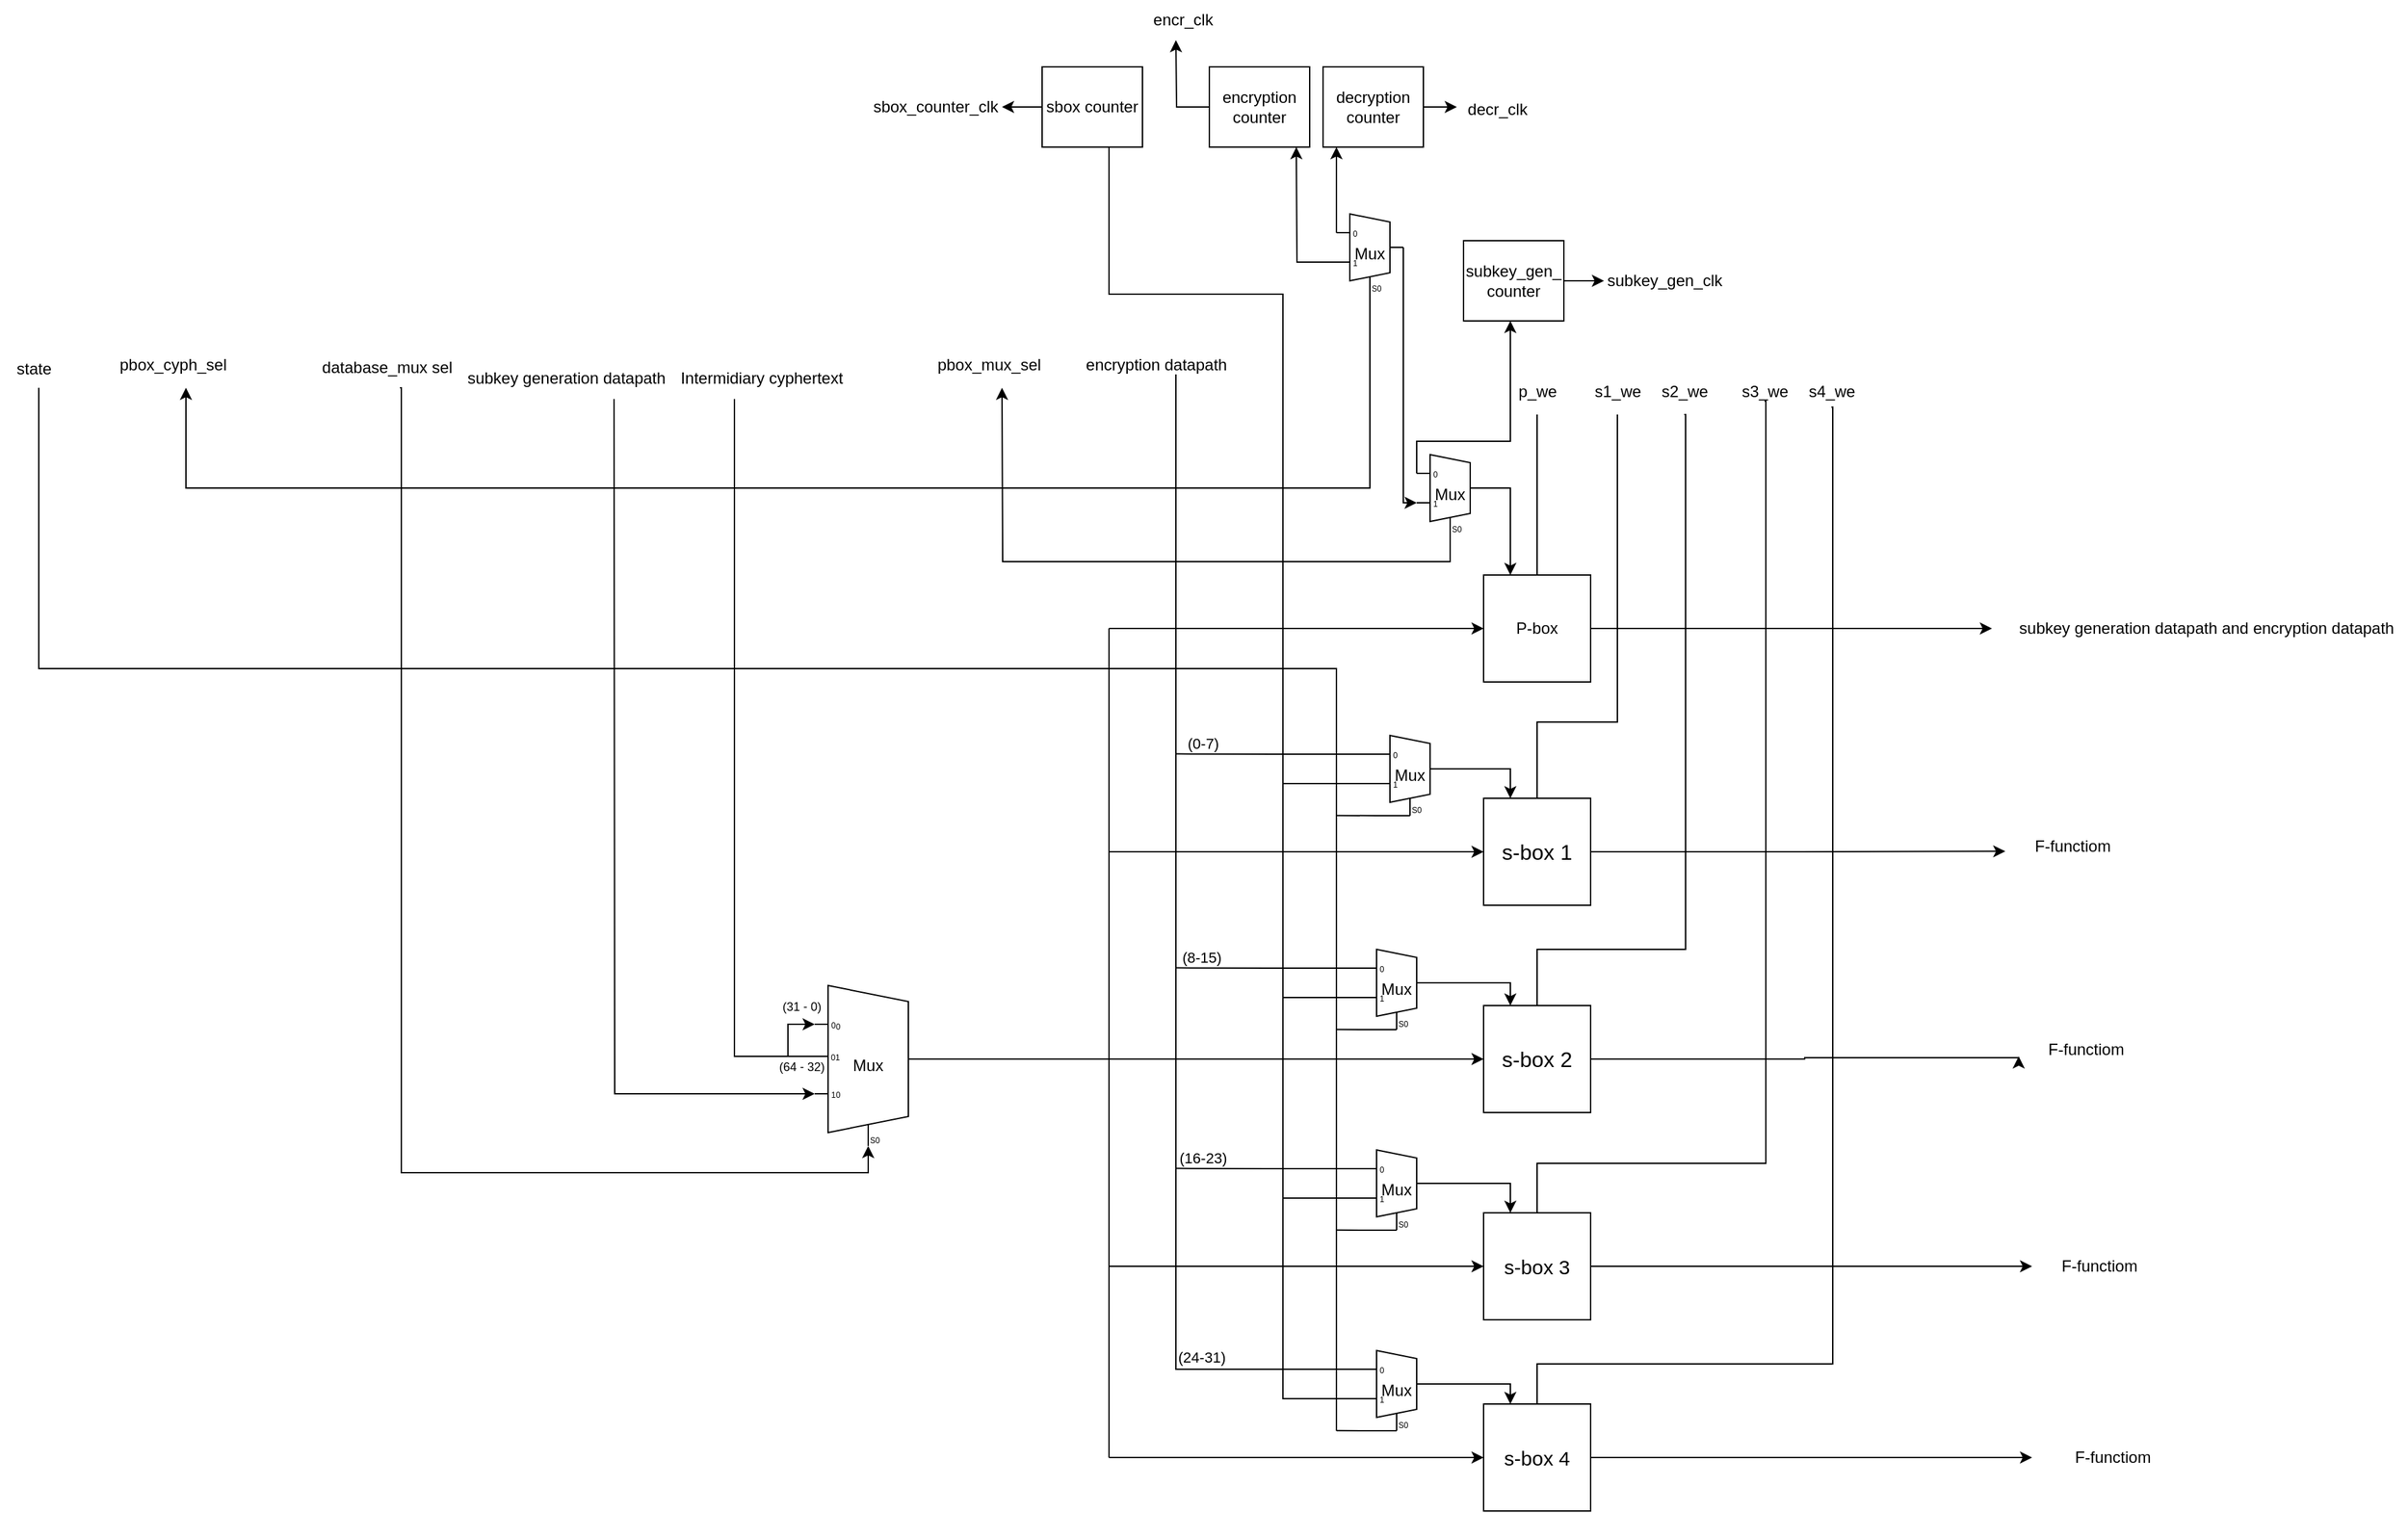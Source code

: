 <mxfile version="21.6.8" type="device">
  <diagram name="Page-1" id="6wiSK5ZA4dqUpYXch-_z">
    <mxGraphModel dx="1272" dy="1372" grid="1" gridSize="10" guides="1" tooltips="1" connect="1" arrows="1" fold="1" page="1" pageScale="1" pageWidth="850" pageHeight="1100" math="0" shadow="0">
      <root>
        <mxCell id="0" />
        <mxCell id="1" parent="0" />
        <mxCell id="baau8cpuIJthcXYl6_Ck-39" style="edgeStyle=orthogonalEdgeStyle;rounded=0;orthogonalLoop=1;jettySize=auto;html=1;exitX=0;exitY=0.5;exitDx=0;exitDy=0;endArrow=none;endFill=0;startArrow=classic;startFill=1;" parent="1" source="baau8cpuIJthcXYl6_Ck-1" edge="1">
          <mxGeometry relative="1" as="geometry">
            <mxPoint x="100" y="180" as="targetPoint" />
          </mxGeometry>
        </mxCell>
        <mxCell id="baau8cpuIJthcXYl6_Ck-49" style="edgeStyle=orthogonalEdgeStyle;rounded=0;orthogonalLoop=1;jettySize=auto;html=1;exitX=0.5;exitY=0;exitDx=0;exitDy=0;endArrow=none;endFill=0;" parent="1" source="baau8cpuIJthcXYl6_Ck-1" edge="1">
          <mxGeometry relative="1" as="geometry">
            <mxPoint x="420" y="20" as="targetPoint" />
          </mxGeometry>
        </mxCell>
        <mxCell id="baau8cpuIJthcXYl6_Ck-54" style="edgeStyle=orthogonalEdgeStyle;rounded=0;orthogonalLoop=1;jettySize=auto;html=1;exitX=1;exitY=0.5;exitDx=0;exitDy=0;" parent="1" source="baau8cpuIJthcXYl6_Ck-1" edge="1">
          <mxGeometry relative="1" as="geometry">
            <mxPoint x="760" y="180" as="targetPoint" />
          </mxGeometry>
        </mxCell>
        <mxCell id="baau8cpuIJthcXYl6_Ck-1" value="P-box" style="whiteSpace=wrap;html=1;aspect=fixed;" parent="1" vertex="1">
          <mxGeometry x="380" y="140" width="80" height="80" as="geometry" />
        </mxCell>
        <mxCell id="baau8cpuIJthcXYl6_Ck-38" style="edgeStyle=orthogonalEdgeStyle;rounded=0;orthogonalLoop=1;jettySize=auto;html=1;exitX=0;exitY=0.5;exitDx=0;exitDy=0;endArrow=none;endFill=0;startArrow=classic;startFill=1;" parent="1" source="baau8cpuIJthcXYl6_Ck-2" edge="1">
          <mxGeometry relative="1" as="geometry">
            <mxPoint x="100" y="347" as="targetPoint" />
          </mxGeometry>
        </mxCell>
        <mxCell id="baau8cpuIJthcXYl6_Ck-50" style="edgeStyle=orthogonalEdgeStyle;rounded=0;orthogonalLoop=1;jettySize=auto;html=1;exitX=0.5;exitY=0;exitDx=0;exitDy=0;endArrow=none;endFill=0;" parent="1" source="baau8cpuIJthcXYl6_Ck-2" edge="1">
          <mxGeometry relative="1" as="geometry">
            <mxPoint x="480" y="20" as="targetPoint" />
            <Array as="points">
              <mxPoint x="420" y="250" />
              <mxPoint x="480" y="250" />
            </Array>
          </mxGeometry>
        </mxCell>
        <mxCell id="baau8cpuIJthcXYl6_Ck-55" style="edgeStyle=orthogonalEdgeStyle;rounded=0;orthogonalLoop=1;jettySize=auto;html=1;exitX=1;exitY=0.5;exitDx=0;exitDy=0;" parent="1" source="baau8cpuIJthcXYl6_Ck-2" edge="1">
          <mxGeometry relative="1" as="geometry">
            <mxPoint x="770" y="346.667" as="targetPoint" />
          </mxGeometry>
        </mxCell>
        <mxCell id="baau8cpuIJthcXYl6_Ck-2" value="&lt;font style=&quot;font-size: 16px;&quot;&gt;s-box 1&lt;/font&gt;" style="whiteSpace=wrap;html=1;aspect=fixed;" parent="1" vertex="1">
          <mxGeometry x="380" y="307" width="80" height="80" as="geometry" />
        </mxCell>
        <mxCell id="baau8cpuIJthcXYl6_Ck-37" style="edgeStyle=orthogonalEdgeStyle;rounded=0;orthogonalLoop=1;jettySize=auto;html=1;exitX=0;exitY=0.5;exitDx=0;exitDy=0;endArrow=none;endFill=0;startArrow=classic;startFill=1;" parent="1" source="baau8cpuIJthcXYl6_Ck-3" edge="1">
          <mxGeometry relative="1" as="geometry">
            <mxPoint x="100" y="502" as="targetPoint" />
          </mxGeometry>
        </mxCell>
        <mxCell id="baau8cpuIJthcXYl6_Ck-51" style="edgeStyle=orthogonalEdgeStyle;rounded=0;orthogonalLoop=1;jettySize=auto;html=1;exitX=0.5;exitY=0;exitDx=0;exitDy=0;endArrow=none;endFill=0;" parent="1" source="baau8cpuIJthcXYl6_Ck-3" edge="1">
          <mxGeometry relative="1" as="geometry">
            <mxPoint x="530" y="20" as="targetPoint" />
            <Array as="points">
              <mxPoint x="420" y="420" />
              <mxPoint x="531" y="420" />
              <mxPoint x="531" y="20" />
            </Array>
          </mxGeometry>
        </mxCell>
        <mxCell id="baau8cpuIJthcXYl6_Ck-56" style="edgeStyle=orthogonalEdgeStyle;rounded=0;orthogonalLoop=1;jettySize=auto;html=1;exitX=1;exitY=0.5;exitDx=0;exitDy=0;" parent="1" source="baau8cpuIJthcXYl6_Ck-3" edge="1">
          <mxGeometry relative="1" as="geometry">
            <mxPoint x="780" y="500" as="targetPoint" />
            <Array as="points">
              <mxPoint x="620" y="502" />
              <mxPoint x="620" y="501" />
            </Array>
          </mxGeometry>
        </mxCell>
        <mxCell id="baau8cpuIJthcXYl6_Ck-3" value="&lt;font style=&quot;font-size: 16px;&quot;&gt;s-box 2&lt;/font&gt;" style="whiteSpace=wrap;html=1;aspect=fixed;" parent="1" vertex="1">
          <mxGeometry x="380" y="462" width="80" height="80" as="geometry" />
        </mxCell>
        <mxCell id="baau8cpuIJthcXYl6_Ck-36" style="edgeStyle=orthogonalEdgeStyle;rounded=0;orthogonalLoop=1;jettySize=auto;html=1;exitX=0;exitY=0.5;exitDx=0;exitDy=0;endArrow=none;endFill=0;startArrow=classic;startFill=1;" parent="1" source="baau8cpuIJthcXYl6_Ck-4" edge="1">
          <mxGeometry relative="1" as="geometry">
            <mxPoint x="100" y="657" as="targetPoint" />
          </mxGeometry>
        </mxCell>
        <mxCell id="baau8cpuIJthcXYl6_Ck-52" style="edgeStyle=orthogonalEdgeStyle;rounded=0;orthogonalLoop=1;jettySize=auto;html=1;exitX=0.5;exitY=0;exitDx=0;exitDy=0;endArrow=none;endFill=0;" parent="1" source="baau8cpuIJthcXYl6_Ck-4" edge="1">
          <mxGeometry relative="1" as="geometry">
            <mxPoint x="590" y="10" as="targetPoint" />
            <Array as="points">
              <mxPoint x="420" y="580" />
              <mxPoint x="591" y="580" />
              <mxPoint x="591" y="10" />
            </Array>
          </mxGeometry>
        </mxCell>
        <mxCell id="baau8cpuIJthcXYl6_Ck-79" style="edgeStyle=orthogonalEdgeStyle;rounded=0;orthogonalLoop=1;jettySize=auto;html=1;exitX=1;exitY=0.5;exitDx=0;exitDy=0;" parent="1" source="baau8cpuIJthcXYl6_Ck-4" edge="1">
          <mxGeometry relative="1" as="geometry">
            <mxPoint x="790" y="657" as="targetPoint" />
          </mxGeometry>
        </mxCell>
        <mxCell id="baau8cpuIJthcXYl6_Ck-4" value="&lt;font style=&quot;font-size: 15px;&quot;&gt;s-box 3&lt;/font&gt;" style="whiteSpace=wrap;html=1;aspect=fixed;" parent="1" vertex="1">
          <mxGeometry x="380" y="617" width="80" height="80" as="geometry" />
        </mxCell>
        <mxCell id="baau8cpuIJthcXYl6_Ck-34" style="edgeStyle=orthogonalEdgeStyle;rounded=0;orthogonalLoop=1;jettySize=auto;html=1;exitX=0;exitY=0.5;exitDx=0;exitDy=0;endArrow=none;endFill=0;startArrow=classic;startFill=1;" parent="1" source="baau8cpuIJthcXYl6_Ck-5" edge="1">
          <mxGeometry relative="1" as="geometry">
            <mxPoint x="100" y="800" as="targetPoint" />
          </mxGeometry>
        </mxCell>
        <mxCell id="baau8cpuIJthcXYl6_Ck-53" style="edgeStyle=orthogonalEdgeStyle;rounded=0;orthogonalLoop=1;jettySize=auto;html=1;exitX=0.5;exitY=0;exitDx=0;exitDy=0;endArrow=none;endFill=0;" parent="1" source="baau8cpuIJthcXYl6_Ck-5" edge="1">
          <mxGeometry relative="1" as="geometry">
            <mxPoint x="640" y="14.444" as="targetPoint" />
            <Array as="points">
              <mxPoint x="420" y="730" />
              <mxPoint x="641" y="730" />
              <mxPoint x="641" y="14" />
            </Array>
          </mxGeometry>
        </mxCell>
        <mxCell id="baau8cpuIJthcXYl6_Ck-57" style="edgeStyle=orthogonalEdgeStyle;rounded=0;orthogonalLoop=1;jettySize=auto;html=1;exitX=1;exitY=0.5;exitDx=0;exitDy=0;" parent="1" source="baau8cpuIJthcXYl6_Ck-5" edge="1">
          <mxGeometry relative="1" as="geometry">
            <mxPoint x="790" y="800" as="targetPoint" />
          </mxGeometry>
        </mxCell>
        <mxCell id="baau8cpuIJthcXYl6_Ck-5" value="&lt;font style=&quot;font-size: 15px;&quot;&gt;s-box 4&lt;/font&gt;" style="whiteSpace=wrap;html=1;aspect=fixed;" parent="1" vertex="1">
          <mxGeometry x="380" y="760" width="80" height="80" as="geometry" />
        </mxCell>
        <mxCell id="baau8cpuIJthcXYl6_Ck-14" style="edgeStyle=orthogonalEdgeStyle;rounded=0;orthogonalLoop=1;jettySize=auto;html=1;exitX=1;exitY=0.5;exitDx=0;exitDy=-5;exitPerimeter=0;entryX=0.25;entryY=0;entryDx=0;entryDy=0;" parent="1" source="baau8cpuIJthcXYl6_Ck-6" target="baau8cpuIJthcXYl6_Ck-1" edge="1">
          <mxGeometry relative="1" as="geometry" />
        </mxCell>
        <mxCell id="hv5oi-t45Mc1LP-FXXAh-1" style="edgeStyle=orthogonalEdgeStyle;rounded=0;orthogonalLoop=1;jettySize=auto;html=1;exitX=0;exitY=0.183;exitDx=0;exitDy=3;exitPerimeter=0;" parent="1" source="baau8cpuIJthcXYl6_Ck-6" edge="1">
          <mxGeometry relative="1" as="geometry">
            <mxPoint x="400" y="-50" as="targetPoint" />
            <Array as="points">
              <mxPoint x="330" y="40" />
              <mxPoint x="400" y="40" />
            </Array>
          </mxGeometry>
        </mxCell>
        <mxCell id="hv5oi-t45Mc1LP-FXXAh-2" style="edgeStyle=orthogonalEdgeStyle;rounded=0;orthogonalLoop=1;jettySize=auto;html=1;exitX=0;exitY=0.55;exitDx=0;exitDy=3;exitPerimeter=0;entryX=1;entryY=0.5;entryDx=0;entryDy=-5;entryPerimeter=0;startArrow=classic;startFill=1;endArrow=none;endFill=0;" parent="1" source="baau8cpuIJthcXYl6_Ck-6" target="hv5oi-t45Mc1LP-FXXAh-6" edge="1">
          <mxGeometry relative="1" as="geometry">
            <mxPoint x="320" y="-60" as="targetPoint" />
            <Array as="points">
              <mxPoint x="320" y="86" />
            </Array>
          </mxGeometry>
        </mxCell>
        <mxCell id="hv5oi-t45Mc1LP-FXXAh-3" style="edgeStyle=orthogonalEdgeStyle;rounded=0;orthogonalLoop=1;jettySize=auto;html=1;exitX=0.3;exitY=1;exitDx=10;exitDy=0;exitPerimeter=0;" parent="1" source="baau8cpuIJthcXYl6_Ck-6" edge="1">
          <mxGeometry relative="1" as="geometry">
            <mxPoint x="20" as="targetPoint" />
          </mxGeometry>
        </mxCell>
        <mxCell id="baau8cpuIJthcXYl6_Ck-6" value="Mux" style="shadow=0;dashed=0;align=center;html=1;strokeWidth=1;shape=mxgraph.electrical.abstract.mux2;whiteSpace=wrap;" parent="1" vertex="1">
          <mxGeometry x="330" y="50" width="50" height="60" as="geometry" />
        </mxCell>
        <mxCell id="baau8cpuIJthcXYl6_Ck-12" style="edgeStyle=orthogonalEdgeStyle;rounded=0;orthogonalLoop=1;jettySize=auto;html=1;exitX=1;exitY=0.5;exitDx=0;exitDy=-5;exitPerimeter=0;entryX=0.25;entryY=0;entryDx=0;entryDy=0;" parent="1" source="baau8cpuIJthcXYl6_Ck-7" target="baau8cpuIJthcXYl6_Ck-3" edge="1">
          <mxGeometry relative="1" as="geometry">
            <Array as="points">
              <mxPoint x="400" y="445" />
            </Array>
          </mxGeometry>
        </mxCell>
        <mxCell id="baau8cpuIJthcXYl6_Ck-19" style="edgeStyle=orthogonalEdgeStyle;rounded=0;orthogonalLoop=1;jettySize=auto;html=1;exitX=0;exitY=0.55;exitDx=0;exitDy=3;exitPerimeter=0;endArrow=none;endFill=0;" parent="1" source="baau8cpuIJthcXYl6_Ck-7" edge="1">
          <mxGeometry relative="1" as="geometry">
            <mxPoint x="230" y="456" as="targetPoint" />
          </mxGeometry>
        </mxCell>
        <mxCell id="baau8cpuIJthcXYl6_Ck-25" style="edgeStyle=orthogonalEdgeStyle;rounded=0;orthogonalLoop=1;jettySize=auto;html=1;exitX=0;exitY=0.183;exitDx=0;exitDy=3;exitPerimeter=0;endArrow=none;endFill=0;" parent="1" source="baau8cpuIJthcXYl6_Ck-7" edge="1">
          <mxGeometry relative="1" as="geometry">
            <mxPoint x="150" y="433.81" as="targetPoint" />
          </mxGeometry>
        </mxCell>
        <mxCell id="baau8cpuIJthcXYl6_Ck-30" value="(8-15)" style="edgeLabel;html=1;align=center;verticalAlign=middle;resizable=0;points=[];" parent="baau8cpuIJthcXYl6_Ck-25" vertex="1" connectable="0">
          <mxGeometry x="0.747" y="1" relative="1" as="geometry">
            <mxPoint x="1" y="-9" as="offset" />
          </mxGeometry>
        </mxCell>
        <mxCell id="baau8cpuIJthcXYl6_Ck-61" style="edgeStyle=orthogonalEdgeStyle;rounded=0;orthogonalLoop=1;jettySize=auto;html=1;exitX=0.3;exitY=1;exitDx=10;exitDy=0;exitPerimeter=0;endArrow=none;endFill=0;" parent="1" source="baau8cpuIJthcXYl6_Ck-7" edge="1">
          <mxGeometry relative="1" as="geometry">
            <mxPoint x="270" y="479.846" as="targetPoint" />
            <Array as="points">
              <mxPoint x="290" y="480" />
              <mxPoint x="290" y="480" />
            </Array>
          </mxGeometry>
        </mxCell>
        <mxCell id="baau8cpuIJthcXYl6_Ck-7" value="Mux" style="shadow=0;dashed=0;align=center;html=1;strokeWidth=1;shape=mxgraph.electrical.abstract.mux2;whiteSpace=wrap;" parent="1" vertex="1">
          <mxGeometry x="290" y="420" width="50" height="60" as="geometry" />
        </mxCell>
        <mxCell id="baau8cpuIJthcXYl6_Ck-11" style="edgeStyle=orthogonalEdgeStyle;rounded=0;orthogonalLoop=1;jettySize=auto;html=1;exitX=1;exitY=0.5;exitDx=0;exitDy=-5;exitPerimeter=0;entryX=0.25;entryY=0;entryDx=0;entryDy=0;" parent="1" source="baau8cpuIJthcXYl6_Ck-8" target="baau8cpuIJthcXYl6_Ck-4" edge="1">
          <mxGeometry relative="1" as="geometry" />
        </mxCell>
        <mxCell id="baau8cpuIJthcXYl6_Ck-18" style="edgeStyle=orthogonalEdgeStyle;rounded=0;orthogonalLoop=1;jettySize=auto;html=1;exitX=0;exitY=0.55;exitDx=0;exitDy=3;exitPerimeter=0;endArrow=none;endFill=0;" parent="1" source="baau8cpuIJthcXYl6_Ck-8" edge="1">
          <mxGeometry relative="1" as="geometry">
            <mxPoint x="230" y="606" as="targetPoint" />
          </mxGeometry>
        </mxCell>
        <mxCell id="baau8cpuIJthcXYl6_Ck-24" style="edgeStyle=orthogonalEdgeStyle;rounded=0;orthogonalLoop=1;jettySize=auto;html=1;exitX=0;exitY=0.183;exitDx=0;exitDy=3;exitPerimeter=0;endArrow=none;endFill=0;" parent="1" source="baau8cpuIJthcXYl6_Ck-8" edge="1">
          <mxGeometry relative="1" as="geometry">
            <mxPoint x="150" y="583.81" as="targetPoint" />
          </mxGeometry>
        </mxCell>
        <mxCell id="baau8cpuIJthcXYl6_Ck-31" value="(16-23)" style="edgeLabel;html=1;align=center;verticalAlign=middle;resizable=0;points=[];" parent="baau8cpuIJthcXYl6_Ck-24" vertex="1" connectable="0">
          <mxGeometry x="0.734" y="-1" relative="1" as="geometry">
            <mxPoint x="1" y="-7" as="offset" />
          </mxGeometry>
        </mxCell>
        <mxCell id="baau8cpuIJthcXYl6_Ck-62" style="edgeStyle=orthogonalEdgeStyle;rounded=0;orthogonalLoop=1;jettySize=auto;html=1;exitX=0.3;exitY=1;exitDx=10;exitDy=0;exitPerimeter=0;endArrow=none;endFill=0;" parent="1" source="baau8cpuIJthcXYl6_Ck-8" edge="1">
          <mxGeometry relative="1" as="geometry">
            <mxPoint x="270" y="629.846" as="targetPoint" />
            <Array as="points">
              <mxPoint x="290" y="630" />
              <mxPoint x="290" y="630" />
            </Array>
          </mxGeometry>
        </mxCell>
        <mxCell id="baau8cpuIJthcXYl6_Ck-8" value="Mux" style="shadow=0;dashed=0;align=center;html=1;strokeWidth=1;shape=mxgraph.electrical.abstract.mux2;whiteSpace=wrap;" parent="1" vertex="1">
          <mxGeometry x="290" y="570" width="50" height="60" as="geometry" />
        </mxCell>
        <mxCell id="baau8cpuIJthcXYl6_Ck-15" style="edgeStyle=orthogonalEdgeStyle;rounded=0;orthogonalLoop=1;jettySize=auto;html=1;exitX=1;exitY=0.5;exitDx=0;exitDy=-5;exitPerimeter=0;entryX=0.25;entryY=0;entryDx=0;entryDy=0;" parent="1" source="baau8cpuIJthcXYl6_Ck-9" target="baau8cpuIJthcXYl6_Ck-5" edge="1">
          <mxGeometry relative="1" as="geometry">
            <Array as="points">
              <mxPoint x="400" y="745" />
            </Array>
          </mxGeometry>
        </mxCell>
        <mxCell id="baau8cpuIJthcXYl6_Ck-17" style="edgeStyle=orthogonalEdgeStyle;rounded=0;orthogonalLoop=1;jettySize=auto;html=1;exitX=0;exitY=0.55;exitDx=0;exitDy=3;exitPerimeter=0;endArrow=none;endFill=0;" parent="1" source="baau8cpuIJthcXYl6_Ck-9" edge="1">
          <mxGeometry relative="1" as="geometry">
            <mxPoint x="230" y="750" as="targetPoint" />
            <Array as="points">
              <mxPoint x="230" y="756" />
            </Array>
          </mxGeometry>
        </mxCell>
        <mxCell id="baau8cpuIJthcXYl6_Ck-23" style="edgeStyle=orthogonalEdgeStyle;rounded=0;orthogonalLoop=1;jettySize=auto;html=1;exitX=0;exitY=0.183;exitDx=0;exitDy=3;exitPerimeter=0;endArrow=none;endFill=0;" parent="1" source="baau8cpuIJthcXYl6_Ck-9" edge="1">
          <mxGeometry relative="1" as="geometry">
            <mxPoint x="150" y="730" as="targetPoint" />
            <Array as="points">
              <mxPoint x="150" y="734" />
            </Array>
          </mxGeometry>
        </mxCell>
        <mxCell id="baau8cpuIJthcXYl6_Ck-32" value="(24-31)" style="edgeLabel;html=1;align=center;verticalAlign=middle;resizable=0;points=[];" parent="baau8cpuIJthcXYl6_Ck-23" vertex="1" connectable="0">
          <mxGeometry x="0.678" y="-1" relative="1" as="geometry">
            <mxPoint y="-8" as="offset" />
          </mxGeometry>
        </mxCell>
        <mxCell id="baau8cpuIJthcXYl6_Ck-63" style="edgeStyle=orthogonalEdgeStyle;rounded=0;orthogonalLoop=1;jettySize=auto;html=1;exitX=0.3;exitY=1;exitDx=10;exitDy=0;exitPerimeter=0;endArrow=none;endFill=0;" parent="1" source="baau8cpuIJthcXYl6_Ck-9" edge="1">
          <mxGeometry relative="1" as="geometry">
            <mxPoint x="270" y="779.846" as="targetPoint" />
            <Array as="points">
              <mxPoint x="290" y="780" />
              <mxPoint x="290" y="780" />
            </Array>
          </mxGeometry>
        </mxCell>
        <mxCell id="baau8cpuIJthcXYl6_Ck-9" value="Mux" style="shadow=0;dashed=0;align=center;html=1;strokeWidth=1;shape=mxgraph.electrical.abstract.mux2;whiteSpace=wrap;" parent="1" vertex="1">
          <mxGeometry x="290" y="720" width="50" height="60" as="geometry" />
        </mxCell>
        <mxCell id="baau8cpuIJthcXYl6_Ck-13" style="edgeStyle=orthogonalEdgeStyle;rounded=0;orthogonalLoop=1;jettySize=auto;html=1;exitX=1;exitY=0.5;exitDx=0;exitDy=-5;exitPerimeter=0;entryX=0.25;entryY=0;entryDx=0;entryDy=0;" parent="1" source="baau8cpuIJthcXYl6_Ck-10" target="baau8cpuIJthcXYl6_Ck-2" edge="1">
          <mxGeometry relative="1" as="geometry" />
        </mxCell>
        <mxCell id="baau8cpuIJthcXYl6_Ck-20" style="edgeStyle=orthogonalEdgeStyle;rounded=0;orthogonalLoop=1;jettySize=auto;html=1;exitX=0;exitY=0.55;exitDx=0;exitDy=3;exitPerimeter=0;endArrow=none;endFill=0;" parent="1" source="baau8cpuIJthcXYl6_Ck-10" edge="1">
          <mxGeometry relative="1" as="geometry">
            <mxPoint x="230" y="296" as="targetPoint" />
          </mxGeometry>
        </mxCell>
        <mxCell id="baau8cpuIJthcXYl6_Ck-26" style="edgeStyle=orthogonalEdgeStyle;rounded=0;orthogonalLoop=1;jettySize=auto;html=1;exitX=0;exitY=0.183;exitDx=0;exitDy=3;exitPerimeter=0;endArrow=none;endFill=0;" parent="1" source="baau8cpuIJthcXYl6_Ck-10" edge="1">
          <mxGeometry relative="1" as="geometry">
            <mxPoint x="150" y="273.81" as="targetPoint" />
          </mxGeometry>
        </mxCell>
        <mxCell id="baau8cpuIJthcXYl6_Ck-29" value="(0-7)" style="edgeLabel;html=1;align=center;verticalAlign=middle;resizable=0;points=[];" parent="baau8cpuIJthcXYl6_Ck-26" vertex="1" connectable="0">
          <mxGeometry x="0.758" y="-3" relative="1" as="geometry">
            <mxPoint x="1" y="-5" as="offset" />
          </mxGeometry>
        </mxCell>
        <mxCell id="baau8cpuIJthcXYl6_Ck-60" style="edgeStyle=orthogonalEdgeStyle;rounded=0;orthogonalLoop=1;jettySize=auto;html=1;exitX=0.3;exitY=1;exitDx=10;exitDy=0;exitPerimeter=0;endArrow=none;endFill=0;" parent="1" source="baau8cpuIJthcXYl6_Ck-10" edge="1">
          <mxGeometry relative="1" as="geometry">
            <mxPoint x="270" y="319.846" as="targetPoint" />
            <Array as="points">
              <mxPoint x="300" y="320" />
              <mxPoint x="300" y="320" />
            </Array>
          </mxGeometry>
        </mxCell>
        <mxCell id="baau8cpuIJthcXYl6_Ck-10" value="Mux" style="shadow=0;dashed=0;align=center;html=1;strokeWidth=1;shape=mxgraph.electrical.abstract.mux2;whiteSpace=wrap;" parent="1" vertex="1">
          <mxGeometry x="300" y="260" width="50" height="60" as="geometry" />
        </mxCell>
        <mxCell id="baau8cpuIJthcXYl6_Ck-16" value="" style="endArrow=none;html=1;rounded=0;" parent="1" edge="1">
          <mxGeometry width="50" height="50" relative="1" as="geometry">
            <mxPoint x="230" y="750" as="sourcePoint" />
            <mxPoint x="100" y="-180" as="targetPoint" />
            <Array as="points">
              <mxPoint x="230" y="-70" />
              <mxPoint x="100" y="-70" />
            </Array>
          </mxGeometry>
        </mxCell>
        <mxCell id="baau8cpuIJthcXYl6_Ck-22" value="" style="endArrow=none;html=1;rounded=0;" parent="1" edge="1">
          <mxGeometry width="50" height="50" relative="1" as="geometry">
            <mxPoint x="150" y="730" as="sourcePoint" />
            <mxPoint x="150" y="-10" as="targetPoint" />
          </mxGeometry>
        </mxCell>
        <mxCell id="baau8cpuIJthcXYl6_Ck-33" value="" style="endArrow=none;html=1;rounded=0;" parent="1" edge="1">
          <mxGeometry width="50" height="50" relative="1" as="geometry">
            <mxPoint x="100" y="800" as="sourcePoint" />
            <mxPoint x="100" y="180" as="targetPoint" />
          </mxGeometry>
        </mxCell>
        <mxCell id="baau8cpuIJthcXYl6_Ck-44" style="edgeStyle=orthogonalEdgeStyle;rounded=0;orthogonalLoop=1;jettySize=auto;html=1;exitX=1;exitY=0.5;exitDx=0;exitDy=-5;exitPerimeter=0;endArrow=none;endFill=0;" parent="1" source="baau8cpuIJthcXYl6_Ck-40" edge="1">
          <mxGeometry relative="1" as="geometry">
            <mxPoint x="100" y="502" as="targetPoint" />
          </mxGeometry>
        </mxCell>
        <mxCell id="baau8cpuIJthcXYl6_Ck-46" style="edgeStyle=orthogonalEdgeStyle;rounded=0;orthogonalLoop=1;jettySize=auto;html=1;exitX=0;exitY=0.217;exitDx=0;exitDy=3;exitPerimeter=0;endArrow=none;endFill=0;startArrow=classic;startFill=1;" parent="1" source="baau8cpuIJthcXYl6_Ck-40" edge="1">
          <mxGeometry relative="1" as="geometry">
            <mxPoint x="-180" y="8.431" as="targetPoint" />
            <Array as="points">
              <mxPoint x="-140" y="476" />
              <mxPoint x="-140" y="500" />
            </Array>
          </mxGeometry>
        </mxCell>
        <mxCell id="baau8cpuIJthcXYl6_Ck-48" style="edgeStyle=orthogonalEdgeStyle;rounded=0;orthogonalLoop=1;jettySize=auto;html=1;exitX=0;exitY=0.65;exitDx=0;exitDy=3;exitPerimeter=0;endArrow=none;endFill=0;startArrow=classic;startFill=1;" parent="1" source="baau8cpuIJthcXYl6_Ck-40" edge="1">
          <mxGeometry relative="1" as="geometry">
            <mxPoint x="-270" y="8.431" as="targetPoint" />
          </mxGeometry>
        </mxCell>
        <mxCell id="baau8cpuIJthcXYl6_Ck-69" style="edgeStyle=orthogonalEdgeStyle;rounded=0;orthogonalLoop=1;jettySize=auto;html=1;exitX=0.375;exitY=1;exitDx=10;exitDy=0;exitPerimeter=0;startArrow=classic;startFill=1;endArrow=none;endFill=0;" parent="1" source="baau8cpuIJthcXYl6_Ck-40" edge="1">
          <mxGeometry relative="1" as="geometry">
            <mxPoint x="-430" as="targetPoint" />
            <Array as="points">
              <mxPoint x="-80" y="587" />
              <mxPoint x="-429" y="587" />
            </Array>
          </mxGeometry>
        </mxCell>
        <mxCell id="baau8cpuIJthcXYl6_Ck-40" value="Mux" style="shadow=0;dashed=0;align=center;html=1;strokeWidth=1;shape=mxgraph.electrical.abstract.mux2;whiteSpace=wrap;points=[[0,0.217,0,0,3],[0,0.46,0,0,0],[0,0.65,0,0,3],[0.375,1,0,10,0],[1,0.5,0,0,-5]];" parent="1" vertex="1">
          <mxGeometry x="-120" y="447" width="80" height="120" as="geometry" />
        </mxCell>
        <mxCell id="baau8cpuIJthcXYl6_Ck-45" style="edgeStyle=orthogonalEdgeStyle;rounded=0;orthogonalLoop=1;jettySize=auto;html=1;entryX=0.125;entryY=0.462;entryDx=0;entryDy=0;entryPerimeter=0;endArrow=none;endFill=0;startArrow=none;startFill=0;" parent="1" target="baau8cpuIJthcXYl6_Ck-40" edge="1">
          <mxGeometry relative="1" as="geometry">
            <mxPoint x="-140" y="500" as="sourcePoint" />
            <Array as="points">
              <mxPoint x="-110" y="500" />
            </Array>
          </mxGeometry>
        </mxCell>
        <mxCell id="baau8cpuIJthcXYl6_Ck-58" value="" style="endArrow=none;html=1;rounded=0;" parent="1" edge="1">
          <mxGeometry width="50" height="50" relative="1" as="geometry">
            <mxPoint x="270" y="780" as="sourcePoint" />
            <mxPoint x="-700" as="targetPoint" />
            <Array as="points">
              <mxPoint x="270" y="210" />
              <mxPoint x="-700" y="210" />
            </Array>
          </mxGeometry>
        </mxCell>
        <mxCell id="baau8cpuIJthcXYl6_Ck-64" value="state" style="text;html=1;align=center;verticalAlign=middle;resizable=0;points=[];autosize=1;strokeColor=none;fillColor=none;" parent="1" vertex="1">
          <mxGeometry x="-729" y="-29" width="50" height="30" as="geometry" />
        </mxCell>
        <mxCell id="baau8cpuIJthcXYl6_Ck-66" value="encryption datapath" style="text;html=1;align=center;verticalAlign=middle;resizable=0;points=[];autosize=1;strokeColor=none;fillColor=none;" parent="1" vertex="1">
          <mxGeometry x="70" y="-32" width="130" height="30" as="geometry" />
        </mxCell>
        <mxCell id="baau8cpuIJthcXYl6_Ck-67" value="Intermidiary cyphertext" style="text;html=1;align=center;verticalAlign=middle;resizable=0;points=[];autosize=1;strokeColor=none;fillColor=none;" parent="1" vertex="1">
          <mxGeometry x="-230" y="-22" width="140" height="30" as="geometry" />
        </mxCell>
        <mxCell id="baau8cpuIJthcXYl6_Ck-68" value="subkey generation datapath" style="text;html=1;align=center;verticalAlign=middle;resizable=0;points=[];autosize=1;strokeColor=none;fillColor=none;" parent="1" vertex="1">
          <mxGeometry x="-391" y="-22" width="170" height="30" as="geometry" />
        </mxCell>
        <mxCell id="baau8cpuIJthcXYl6_Ck-70" value="database_mux sel" style="text;html=1;align=center;verticalAlign=middle;resizable=0;points=[];autosize=1;strokeColor=none;fillColor=none;" parent="1" vertex="1">
          <mxGeometry x="-500" y="-30" width="120" height="30" as="geometry" />
        </mxCell>
        <mxCell id="baau8cpuIJthcXYl6_Ck-71" value="p_we" style="text;html=1;align=center;verticalAlign=middle;resizable=0;points=[];autosize=1;strokeColor=none;fillColor=none;" parent="1" vertex="1">
          <mxGeometry x="395" y="-12" width="50" height="30" as="geometry" />
        </mxCell>
        <mxCell id="baau8cpuIJthcXYl6_Ck-72" value="s1_we" style="text;html=1;align=center;verticalAlign=middle;resizable=0;points=[];autosize=1;strokeColor=none;fillColor=none;" parent="1" vertex="1">
          <mxGeometry x="450" y="-12" width="60" height="30" as="geometry" />
        </mxCell>
        <mxCell id="baau8cpuIJthcXYl6_Ck-73" value="s2_we" style="text;html=1;align=center;verticalAlign=middle;resizable=0;points=[];autosize=1;strokeColor=none;fillColor=none;" parent="1" vertex="1">
          <mxGeometry x="500" y="-12" width="60" height="30" as="geometry" />
        </mxCell>
        <mxCell id="baau8cpuIJthcXYl6_Ck-74" value="s3_we" style="text;html=1;align=center;verticalAlign=middle;resizable=0;points=[];autosize=1;strokeColor=none;fillColor=none;" parent="1" vertex="1">
          <mxGeometry x="560" y="-12" width="60" height="30" as="geometry" />
        </mxCell>
        <mxCell id="baau8cpuIJthcXYl6_Ck-75" value="s4_we" style="text;html=1;align=center;verticalAlign=middle;resizable=0;points=[];autosize=1;strokeColor=none;fillColor=none;" parent="1" vertex="1">
          <mxGeometry x="610" y="-12" width="60" height="30" as="geometry" />
        </mxCell>
        <mxCell id="baau8cpuIJthcXYl6_Ck-76" value="F-functiom" style="text;html=1;align=center;verticalAlign=middle;resizable=0;points=[];autosize=1;strokeColor=none;fillColor=none;" parent="1" vertex="1">
          <mxGeometry x="780" y="328" width="80" height="30" as="geometry" />
        </mxCell>
        <mxCell id="baau8cpuIJthcXYl6_Ck-77" value="F-functiom" style="text;html=1;align=center;verticalAlign=middle;resizable=0;points=[];autosize=1;strokeColor=none;fillColor=none;" parent="1" vertex="1">
          <mxGeometry x="790" y="480" width="80" height="30" as="geometry" />
        </mxCell>
        <mxCell id="baau8cpuIJthcXYl6_Ck-78" value="F-functiom" style="text;html=1;align=center;verticalAlign=middle;resizable=0;points=[];autosize=1;strokeColor=none;fillColor=none;" parent="1" vertex="1">
          <mxGeometry x="810" y="785" width="80" height="30" as="geometry" />
        </mxCell>
        <mxCell id="baau8cpuIJthcXYl6_Ck-80" value="F-functiom" style="text;html=1;align=center;verticalAlign=middle;resizable=0;points=[];autosize=1;strokeColor=none;fillColor=none;" parent="1" vertex="1">
          <mxGeometry x="800" y="642" width="80" height="30" as="geometry" />
        </mxCell>
        <mxCell id="baau8cpuIJthcXYl6_Ck-81" value="subkey generation datapath and encryption datapath" style="text;html=1;align=center;verticalAlign=middle;resizable=0;points=[];autosize=1;strokeColor=none;fillColor=none;" parent="1" vertex="1">
          <mxGeometry x="770" y="165" width="300" height="30" as="geometry" />
        </mxCell>
        <mxCell id="hv5oi-t45Mc1LP-FXXAh-16" style="edgeStyle=orthogonalEdgeStyle;rounded=0;orthogonalLoop=1;jettySize=auto;html=1;exitX=1;exitY=0.5;exitDx=0;exitDy=0;" parent="1" source="hv5oi-t45Mc1LP-FXXAh-5" edge="1">
          <mxGeometry relative="1" as="geometry">
            <mxPoint x="470" y="-80" as="targetPoint" />
          </mxGeometry>
        </mxCell>
        <mxCell id="hv5oi-t45Mc1LP-FXXAh-5" value="subkey_gen_&lt;br&gt;counter" style="rounded=0;whiteSpace=wrap;html=1;" parent="1" vertex="1">
          <mxGeometry x="365" y="-110" width="75" height="60" as="geometry" />
        </mxCell>
        <mxCell id="hv5oi-t45Mc1LP-FXXAh-7" style="edgeStyle=orthogonalEdgeStyle;rounded=0;orthogonalLoop=1;jettySize=auto;html=1;exitX=0;exitY=0.183;exitDx=0;exitDy=3;exitPerimeter=0;" parent="1" source="hv5oi-t45Mc1LP-FXXAh-6" edge="1">
          <mxGeometry relative="1" as="geometry">
            <mxPoint x="270" y="-180" as="targetPoint" />
            <Array as="points">
              <mxPoint x="270" y="-130" />
              <mxPoint x="270" y="-130" />
            </Array>
          </mxGeometry>
        </mxCell>
        <mxCell id="hv5oi-t45Mc1LP-FXXAh-8" style="edgeStyle=orthogonalEdgeStyle;rounded=0;orthogonalLoop=1;jettySize=auto;html=1;exitX=0;exitY=0.55;exitDx=0;exitDy=3;exitPerimeter=0;" parent="1" source="hv5oi-t45Mc1LP-FXXAh-6" edge="1">
          <mxGeometry relative="1" as="geometry">
            <mxPoint x="240" y="-180" as="targetPoint" />
          </mxGeometry>
        </mxCell>
        <mxCell id="hv5oi-t45Mc1LP-FXXAh-13" style="edgeStyle=orthogonalEdgeStyle;rounded=0;orthogonalLoop=1;jettySize=auto;html=1;exitX=0.3;exitY=1;exitDx=10;exitDy=0;exitPerimeter=0;" parent="1" source="hv5oi-t45Mc1LP-FXXAh-6" edge="1">
          <mxGeometry relative="1" as="geometry">
            <mxPoint x="-590" as="targetPoint" />
            <Array as="points">
              <mxPoint x="295" y="75" />
              <mxPoint x="-590" y="75" />
              <mxPoint x="-590" y="40" />
            </Array>
          </mxGeometry>
        </mxCell>
        <mxCell id="hv5oi-t45Mc1LP-FXXAh-6" value="Mux" style="shadow=0;dashed=0;align=center;html=1;strokeWidth=1;shape=mxgraph.electrical.abstract.mux2;whiteSpace=wrap;" parent="1" vertex="1">
          <mxGeometry x="270" y="-130" width="50" height="60" as="geometry" />
        </mxCell>
        <mxCell id="hv5oi-t45Mc1LP-FXXAh-18" style="edgeStyle=orthogonalEdgeStyle;rounded=0;orthogonalLoop=1;jettySize=auto;html=1;exitX=1;exitY=0.5;exitDx=0;exitDy=0;" parent="1" source="hv5oi-t45Mc1LP-FXXAh-9" edge="1">
          <mxGeometry relative="1" as="geometry">
            <mxPoint x="360" y="-210" as="targetPoint" />
          </mxGeometry>
        </mxCell>
        <mxCell id="hv5oi-t45Mc1LP-FXXAh-9" value="decryption counter" style="rounded=0;whiteSpace=wrap;html=1;" parent="1" vertex="1">
          <mxGeometry x="260" y="-240" width="75" height="60" as="geometry" />
        </mxCell>
        <mxCell id="hv5oi-t45Mc1LP-FXXAh-20" style="edgeStyle=orthogonalEdgeStyle;rounded=0;orthogonalLoop=1;jettySize=auto;html=1;exitX=0;exitY=0.5;exitDx=0;exitDy=0;" parent="1" source="hv5oi-t45Mc1LP-FXXAh-10" edge="1">
          <mxGeometry relative="1" as="geometry">
            <mxPoint x="150" y="-260" as="targetPoint" />
          </mxGeometry>
        </mxCell>
        <mxCell id="hv5oi-t45Mc1LP-FXXAh-10" value="encryption counter" style="rounded=0;whiteSpace=wrap;html=1;" parent="1" vertex="1">
          <mxGeometry x="175" y="-240" width="75" height="60" as="geometry" />
        </mxCell>
        <mxCell id="hv5oi-t45Mc1LP-FXXAh-22" style="edgeStyle=orthogonalEdgeStyle;rounded=0;orthogonalLoop=1;jettySize=auto;html=1;exitX=0;exitY=0.5;exitDx=0;exitDy=0;" parent="1" source="hv5oi-t45Mc1LP-FXXAh-11" edge="1">
          <mxGeometry relative="1" as="geometry">
            <mxPoint x="20" y="-210" as="targetPoint" />
          </mxGeometry>
        </mxCell>
        <mxCell id="hv5oi-t45Mc1LP-FXXAh-11" value="sbox counter" style="rounded=0;whiteSpace=wrap;html=1;" parent="1" vertex="1">
          <mxGeometry x="50" y="-240" width="75" height="60" as="geometry" />
        </mxCell>
        <mxCell id="hv5oi-t45Mc1LP-FXXAh-12" value="pbox_mux_sel" style="text;html=1;align=center;verticalAlign=middle;resizable=0;points=[];autosize=1;strokeColor=none;fillColor=none;" parent="1" vertex="1">
          <mxGeometry x="-40" y="-32" width="100" height="30" as="geometry" />
        </mxCell>
        <mxCell id="hv5oi-t45Mc1LP-FXXAh-14" value="pbox_cyph_sel" style="text;html=1;align=center;verticalAlign=middle;resizable=0;points=[];autosize=1;strokeColor=none;fillColor=none;" parent="1" vertex="1">
          <mxGeometry x="-650" y="-32" width="100" height="30" as="geometry" />
        </mxCell>
        <mxCell id="hv5oi-t45Mc1LP-FXXAh-17" value="subkey_gen_clk" style="text;html=1;align=center;verticalAlign=middle;resizable=0;points=[];autosize=1;strokeColor=none;fillColor=none;" parent="1" vertex="1">
          <mxGeometry x="460" y="-95" width="110" height="30" as="geometry" />
        </mxCell>
        <mxCell id="hv5oi-t45Mc1LP-FXXAh-19" value="decr_clk" style="text;html=1;align=center;verticalAlign=middle;resizable=0;points=[];autosize=1;strokeColor=none;fillColor=none;" parent="1" vertex="1">
          <mxGeometry x="355" y="-223" width="70" height="30" as="geometry" />
        </mxCell>
        <mxCell id="hv5oi-t45Mc1LP-FXXAh-21" value="encr_clk" style="text;html=1;align=center;verticalAlign=middle;resizable=0;points=[];autosize=1;strokeColor=none;fillColor=none;" parent="1" vertex="1">
          <mxGeometry x="120" y="-290" width="70" height="30" as="geometry" />
        </mxCell>
        <mxCell id="hv5oi-t45Mc1LP-FXXAh-23" value="sbox_counter_clk" style="text;html=1;align=center;verticalAlign=middle;resizable=0;points=[];autosize=1;strokeColor=none;fillColor=none;" parent="1" vertex="1">
          <mxGeometry x="-90" y="-225" width="120" height="30" as="geometry" />
        </mxCell>
        <mxCell id="hv5oi-t45Mc1LP-FXXAh-24" value="&lt;font style=&quot;font-size: 6px;&quot;&gt;0&lt;/font&gt;" style="text;html=1;align=center;verticalAlign=middle;resizable=0;points=[];autosize=1;strokeColor=none;fillColor=none;" parent="1" vertex="1">
          <mxGeometry x="-118" y="461" width="30" height="30" as="geometry" />
        </mxCell>
        <mxCell id="hv5oi-t45Mc1LP-FXXAh-25" value="&lt;font style=&quot;font-size: 6px;&quot;&gt;0&lt;/font&gt;" style="text;html=1;align=center;verticalAlign=middle;resizable=0;points=[];autosize=1;strokeColor=none;fillColor=none;" parent="1" vertex="1">
          <mxGeometry x="-118" y="512" width="30" height="30" as="geometry" />
        </mxCell>
        <mxCell id="hv5oi-t45Mc1LP-FXXAh-26" value="&lt;font style=&quot;font-size: 6px;&quot;&gt;01&lt;/font&gt;" style="text;html=1;align=center;verticalAlign=middle;resizable=0;points=[];autosize=1;strokeColor=none;fillColor=none;" parent="1" vertex="1">
          <mxGeometry x="-120" y="484" width="30" height="30" as="geometry" />
        </mxCell>
        <mxCell id="hv5oi-t45Mc1LP-FXXAh-27" value="&lt;font style=&quot;font-size: 9px;&quot;&gt;(31 - 0)&lt;/font&gt;" style="text;html=1;align=center;verticalAlign=middle;resizable=0;points=[];autosize=1;strokeColor=none;fillColor=none;" parent="1" vertex="1">
          <mxGeometry x="-155" y="447" width="50" height="30" as="geometry" />
        </mxCell>
        <mxCell id="hv5oi-t45Mc1LP-FXXAh-28" value="&lt;font style=&quot;font-size: 9px;&quot;&gt;(64 - 32)&lt;/font&gt;" style="text;html=1;align=center;verticalAlign=middle;resizable=0;points=[];autosize=1;strokeColor=none;fillColor=none;" parent="1" vertex="1">
          <mxGeometry x="-160" y="492" width="60" height="30" as="geometry" />
        </mxCell>
      </root>
    </mxGraphModel>
  </diagram>
</mxfile>
